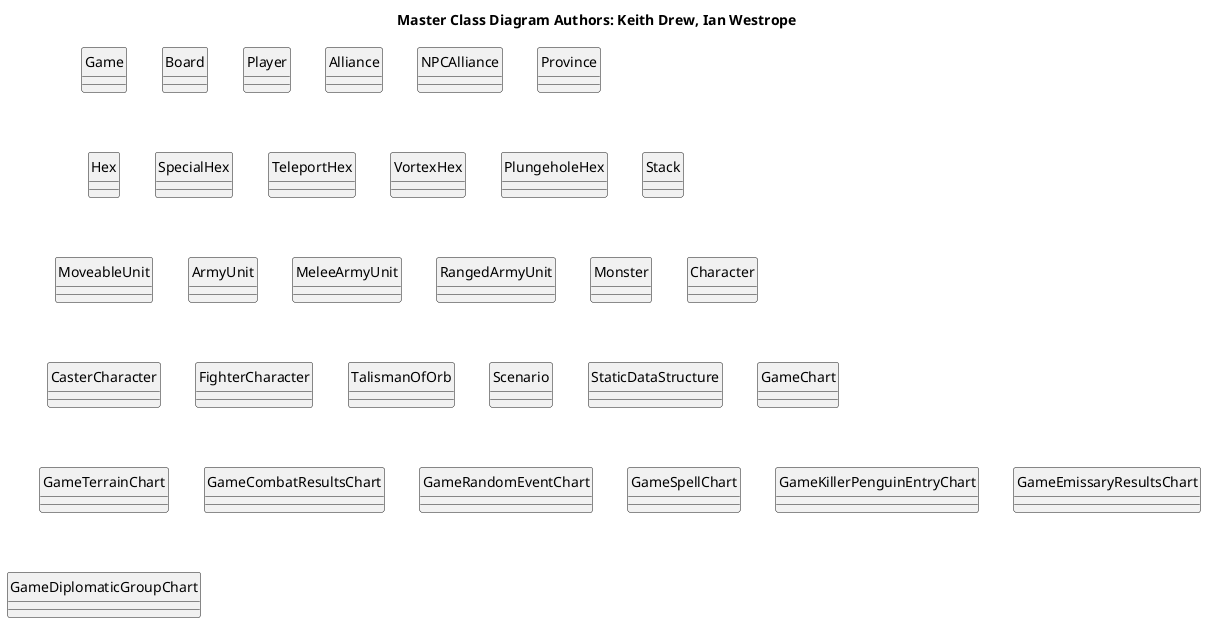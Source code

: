 @startuml
hide circle
title <b>Master Class Diagram<b> Authors: Keith Drew, Ian Westrope

class Game {

}

class Board {

}

class Player {
}

class Alliance {
}

class NPCAlliance {
}

class Province {
}

class Hex {
}

class SpecialHex {
}

class TeleportHex {
}

class VortexHex {
}

class PlungeholeHex {
}

class Stack {
}

class MoveableUnit {
}

class ArmyUnit {
}

class MeleeArmyUnit {
}

class RangedArmyUnit {
}

class Monster {
}

class Character {
}

class CasterCharacter {
}

class FighterCharacter {
}

class TalismanOfOrb {
}

class Scenario {
}

class StaticDataStructure {
}

class GameChart {
}

class GameTerrainChart {
}

class GameCombatResultsChart {
}

class GameRandomEventChart {
}

class GameSpellChart {
}

class GameKillerPenguinEntryChart {
}

class GameEmissaryResultsChart {
}

class GameDiplomaticGroupChart {
}

@enduml